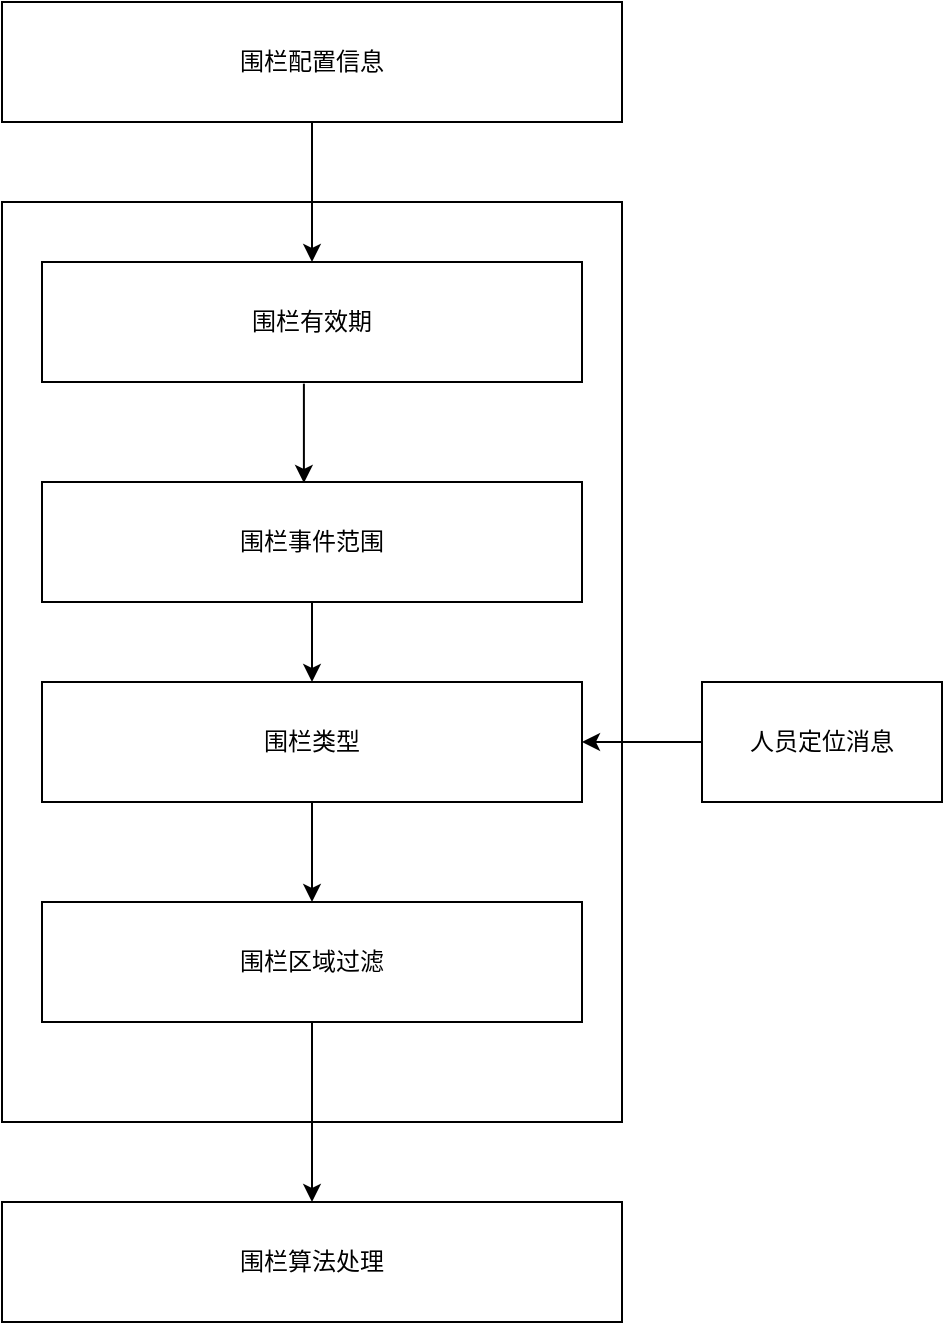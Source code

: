 <mxfile version="22.1.16" type="github">
  <diagram name="第 1 页" id="mfoQ2zkXn63ce-wGxKfB">
    <mxGraphModel dx="1674" dy="746" grid="1" gridSize="10" guides="1" tooltips="1" connect="1" arrows="1" fold="1" page="1" pageScale="1" pageWidth="827" pageHeight="1169" math="0" shadow="0">
      <root>
        <mxCell id="0" />
        <mxCell id="1" parent="0" />
        <mxCell id="kAAFVw0U6Nh94m1MN1zR-11" style="edgeStyle=orthogonalEdgeStyle;rounded=0;orthogonalLoop=1;jettySize=auto;html=1;exitX=0.5;exitY=0;exitDx=0;exitDy=0;entryX=0.5;entryY=0;entryDx=0;entryDy=0;" edge="1" parent="1" source="kAAFVw0U6Nh94m1MN1zR-1" target="kAAFVw0U6Nh94m1MN1zR-4">
          <mxGeometry relative="1" as="geometry" />
        </mxCell>
        <mxCell id="kAAFVw0U6Nh94m1MN1zR-1" value="" style="rounded=0;whiteSpace=wrap;html=1;" vertex="1" parent="1">
          <mxGeometry x="220" y="160" width="310" height="460" as="geometry" />
        </mxCell>
        <mxCell id="kAAFVw0U6Nh94m1MN1zR-2" value="人员定位消息" style="rounded=0;whiteSpace=wrap;html=1;" vertex="1" parent="1">
          <mxGeometry x="570" y="400" width="120" height="60" as="geometry" />
        </mxCell>
        <mxCell id="kAAFVw0U6Nh94m1MN1zR-3" value="围栏配置信息" style="rounded=0;whiteSpace=wrap;html=1;" vertex="1" parent="1">
          <mxGeometry x="220" y="60" width="310" height="60" as="geometry" />
        </mxCell>
        <mxCell id="kAAFVw0U6Nh94m1MN1zR-4" value="围栏有效期" style="rounded=0;whiteSpace=wrap;html=1;" vertex="1" parent="1">
          <mxGeometry x="240" y="190" width="270" height="60" as="geometry" />
        </mxCell>
        <mxCell id="kAAFVw0U6Nh94m1MN1zR-5" value="围栏事件范围" style="rounded=0;whiteSpace=wrap;html=1;" vertex="1" parent="1">
          <mxGeometry x="240" y="300" width="270" height="60" as="geometry" />
        </mxCell>
        <mxCell id="kAAFVw0U6Nh94m1MN1zR-6" value="围栏类型" style="rounded=0;whiteSpace=wrap;html=1;" vertex="1" parent="1">
          <mxGeometry x="240" y="400" width="270" height="60" as="geometry" />
        </mxCell>
        <mxCell id="kAAFVw0U6Nh94m1MN1zR-7" value="围栏区域过滤" style="rounded=0;whiteSpace=wrap;html=1;" vertex="1" parent="1">
          <mxGeometry x="240" y="510" width="270" height="60" as="geometry" />
        </mxCell>
        <mxCell id="kAAFVw0U6Nh94m1MN1zR-8" value="围栏算法处理" style="rounded=0;whiteSpace=wrap;html=1;" vertex="1" parent="1">
          <mxGeometry x="220" y="660" width="310" height="60" as="geometry" />
        </mxCell>
        <mxCell id="kAAFVw0U6Nh94m1MN1zR-9" value="" style="endArrow=classic;html=1;rounded=0;exitX=0.5;exitY=1;exitDx=0;exitDy=0;entryX=0.5;entryY=0;entryDx=0;entryDy=0;" edge="1" parent="1" source="kAAFVw0U6Nh94m1MN1zR-3" target="kAAFVw0U6Nh94m1MN1zR-4">
          <mxGeometry width="50" height="50" relative="1" as="geometry">
            <mxPoint x="710" y="140" as="sourcePoint" />
            <mxPoint x="370" y="150" as="targetPoint" />
          </mxGeometry>
        </mxCell>
        <mxCell id="kAAFVw0U6Nh94m1MN1zR-10" value="" style="endArrow=classic;html=1;rounded=0;exitX=0;exitY=0.5;exitDx=0;exitDy=0;" edge="1" parent="1" source="kAAFVw0U6Nh94m1MN1zR-2" target="kAAFVw0U6Nh94m1MN1zR-6">
          <mxGeometry width="50" height="50" relative="1" as="geometry">
            <mxPoint x="590" y="310" as="sourcePoint" />
            <mxPoint x="640" y="260" as="targetPoint" />
          </mxGeometry>
        </mxCell>
        <mxCell id="kAAFVw0U6Nh94m1MN1zR-12" value="" style="endArrow=classic;html=1;rounded=0;exitX=0.485;exitY=1.014;exitDx=0;exitDy=0;exitPerimeter=0;entryX=0.485;entryY=0.008;entryDx=0;entryDy=0;entryPerimeter=0;" edge="1" parent="1" source="kAAFVw0U6Nh94m1MN1zR-4" target="kAAFVw0U6Nh94m1MN1zR-5">
          <mxGeometry width="50" height="50" relative="1" as="geometry">
            <mxPoint x="550" y="300" as="sourcePoint" />
            <mxPoint x="600" y="250" as="targetPoint" />
          </mxGeometry>
        </mxCell>
        <mxCell id="kAAFVw0U6Nh94m1MN1zR-14" value="" style="endArrow=classic;html=1;rounded=0;exitX=0.5;exitY=1;exitDx=0;exitDy=0;" edge="1" parent="1" source="kAAFVw0U6Nh94m1MN1zR-5" target="kAAFVw0U6Nh94m1MN1zR-6">
          <mxGeometry width="50" height="50" relative="1" as="geometry">
            <mxPoint x="100" y="400" as="sourcePoint" />
            <mxPoint x="150" y="350" as="targetPoint" />
          </mxGeometry>
        </mxCell>
        <mxCell id="kAAFVw0U6Nh94m1MN1zR-15" value="" style="endArrow=classic;html=1;rounded=0;entryX=0.5;entryY=0;entryDx=0;entryDy=0;exitX=0.5;exitY=1;exitDx=0;exitDy=0;" edge="1" parent="1" source="kAAFVw0U6Nh94m1MN1zR-6" target="kAAFVw0U6Nh94m1MN1zR-7">
          <mxGeometry width="50" height="50" relative="1" as="geometry">
            <mxPoint x="343.248" y="584.26" as="sourcePoint" />
            <mxPoint x="406.76" y="461" as="targetPoint" />
          </mxGeometry>
        </mxCell>
        <mxCell id="kAAFVw0U6Nh94m1MN1zR-16" value="" style="endArrow=classic;html=1;rounded=0;exitX=0.5;exitY=1;exitDx=0;exitDy=0;entryX=0.5;entryY=0;entryDx=0;entryDy=0;" edge="1" parent="1" source="kAAFVw0U6Nh94m1MN1zR-7" target="kAAFVw0U6Nh94m1MN1zR-8">
          <mxGeometry width="50" height="50" relative="1" as="geometry">
            <mxPoint x="550" y="640" as="sourcePoint" />
            <mxPoint x="600" y="590" as="targetPoint" />
          </mxGeometry>
        </mxCell>
      </root>
    </mxGraphModel>
  </diagram>
</mxfile>
